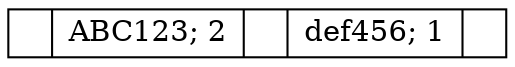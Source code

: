 digraph btree {
node [shape = record, height = .1];
node0[label = "<c0>|ABC123; 2|<c1>|def456; 1|<c2>"];
}
